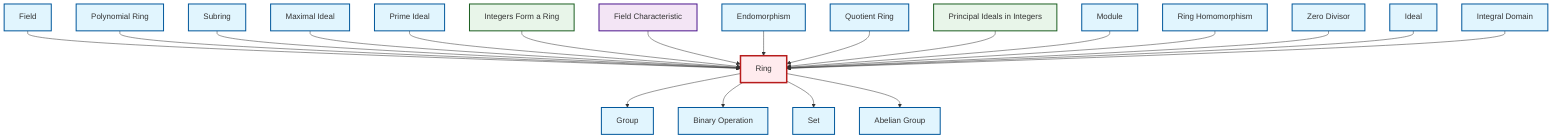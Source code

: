 graph TD
    classDef definition fill:#e1f5fe,stroke:#01579b,stroke-width:2px
    classDef theorem fill:#f3e5f5,stroke:#4a148c,stroke-width:2px
    classDef axiom fill:#fff3e0,stroke:#e65100,stroke-width:2px
    classDef example fill:#e8f5e9,stroke:#1b5e20,stroke-width:2px
    classDef current fill:#ffebee,stroke:#b71c1c,stroke-width:3px
    def-polynomial-ring["Polynomial Ring"]:::definition
    def-group["Group"]:::definition
    def-prime-ideal["Prime Ideal"]:::definition
    def-binary-operation["Binary Operation"]:::definition
    def-ring["Ring"]:::definition
    ex-integers-ring["Integers Form a Ring"]:::example
    def-maximal-ideal["Maximal Ideal"]:::definition
    def-zero-divisor["Zero Divisor"]:::definition
    ex-principal-ideal["Principal Ideals in Integers"]:::example
    def-abelian-group["Abelian Group"]:::definition
    thm-field-characteristic["Field Characteristic"]:::theorem
    def-field["Field"]:::definition
    def-integral-domain["Integral Domain"]:::definition
    def-module["Module"]:::definition
    def-quotient-ring["Quotient Ring"]:::definition
    def-ring-homomorphism["Ring Homomorphism"]:::definition
    def-endomorphism["Endomorphism"]:::definition
    def-ideal["Ideal"]:::definition
    def-set["Set"]:::definition
    def-subring["Subring"]:::definition
    def-field --> def-ring
    def-polynomial-ring --> def-ring
    def-ring --> def-group
    def-subring --> def-ring
    def-maximal-ideal --> def-ring
    def-prime-ideal --> def-ring
    ex-integers-ring --> def-ring
    thm-field-characteristic --> def-ring
    def-endomorphism --> def-ring
    def-ring --> def-binary-operation
    def-quotient-ring --> def-ring
    def-ring --> def-set
    ex-principal-ideal --> def-ring
    def-module --> def-ring
    def-ring-homomorphism --> def-ring
    def-ring --> def-abelian-group
    def-zero-divisor --> def-ring
    def-ideal --> def-ring
    def-integral-domain --> def-ring
    class def-ring current